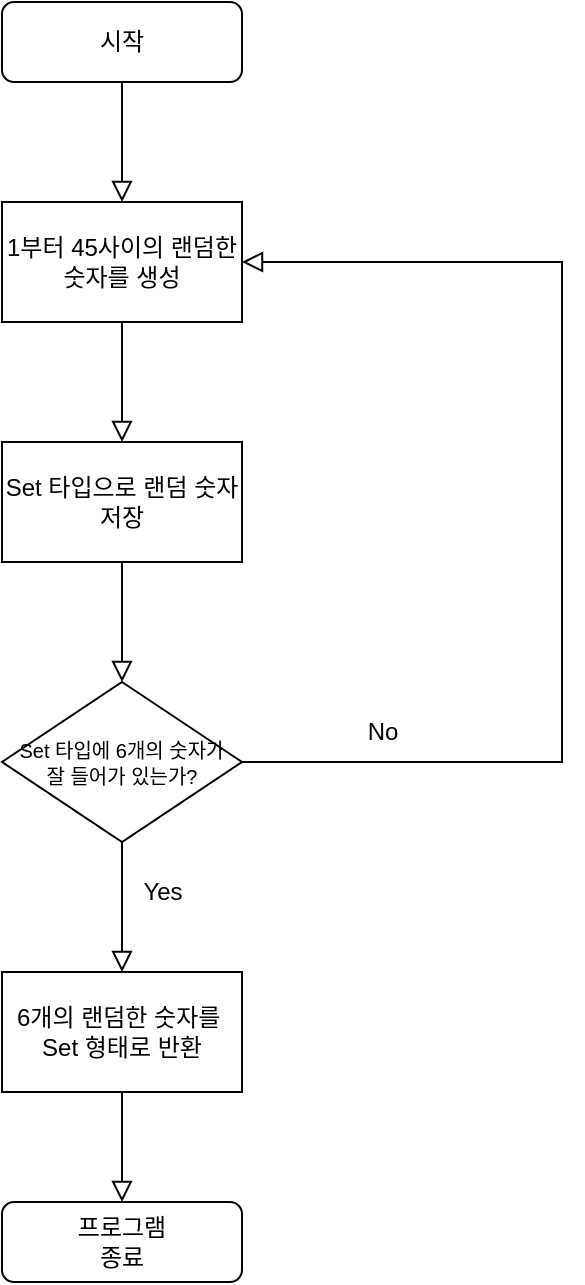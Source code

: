 <mxfile version="24.7.7">
  <diagram id="C5RBs43oDa-KdzZeNtuy" name="Page-1">
    <mxGraphModel dx="1059" dy="736" grid="1" gridSize="10" guides="1" tooltips="1" connect="1" arrows="1" fold="1" page="1" pageScale="1" pageWidth="827" pageHeight="1169" math="0" shadow="0">
      <root>
        <mxCell id="WIyWlLk6GJQsqaUBKTNV-0" />
        <mxCell id="WIyWlLk6GJQsqaUBKTNV-1" parent="WIyWlLk6GJQsqaUBKTNV-0" />
        <mxCell id="WIyWlLk6GJQsqaUBKTNV-2" value="" style="rounded=0;html=1;jettySize=auto;orthogonalLoop=1;fontSize=11;endArrow=block;endFill=0;endSize=8;strokeWidth=1;shadow=0;labelBackgroundColor=none;edgeStyle=orthogonalEdgeStyle;entryX=0.5;entryY=0;entryDx=0;entryDy=0;" parent="WIyWlLk6GJQsqaUBKTNV-1" source="WIyWlLk6GJQsqaUBKTNV-3" target="tW1mFI0PS0ZS_WCujz_0-2" edge="1">
          <mxGeometry relative="1" as="geometry">
            <mxPoint x="220" y="170" as="targetPoint" />
          </mxGeometry>
        </mxCell>
        <mxCell id="WIyWlLk6GJQsqaUBKTNV-3" value="시작" style="rounded=1;whiteSpace=wrap;html=1;fontSize=12;glass=0;strokeWidth=1;shadow=0;" parent="WIyWlLk6GJQsqaUBKTNV-1" vertex="1">
          <mxGeometry x="160" y="100" width="120" height="40" as="geometry" />
        </mxCell>
        <mxCell id="WIyWlLk6GJQsqaUBKTNV-4" value="" style="rounded=0;html=1;jettySize=auto;orthogonalLoop=1;fontSize=11;endArrow=block;endFill=0;endSize=8;strokeWidth=1;shadow=0;labelBackgroundColor=none;edgeStyle=orthogonalEdgeStyle;exitX=0.5;exitY=1;exitDx=0;exitDy=0;entryX=0.5;entryY=0;entryDx=0;entryDy=0;" parent="WIyWlLk6GJQsqaUBKTNV-1" source="tW1mFI0PS0ZS_WCujz_0-2" target="tW1mFI0PS0ZS_WCujz_0-10" edge="1">
          <mxGeometry y="20" relative="1" as="geometry">
            <mxPoint as="offset" />
            <mxPoint x="219.5" y="290" as="sourcePoint" />
            <mxPoint x="219.5" y="330" as="targetPoint" />
          </mxGeometry>
        </mxCell>
        <mxCell id="tW1mFI0PS0ZS_WCujz_0-2" value="1부터 45사이의 랜덤한 숫자를 생성" style="rounded=0;whiteSpace=wrap;html=1;" parent="WIyWlLk6GJQsqaUBKTNV-1" vertex="1">
          <mxGeometry x="160" y="200" width="120" height="60" as="geometry" />
        </mxCell>
        <mxCell id="tW1mFI0PS0ZS_WCujz_0-10" value="Set 타입으로 랜덤 숫자 저장" style="rounded=0;whiteSpace=wrap;html=1;" parent="WIyWlLk6GJQsqaUBKTNV-1" vertex="1">
          <mxGeometry x="160" y="320" width="120" height="60" as="geometry" />
        </mxCell>
        <mxCell id="tW1mFI0PS0ZS_WCujz_0-14" value="" style="endArrow=block;html=1;rounded=0;endSize=8;endFill=0;entryX=1;entryY=0.5;entryDx=0;entryDy=0;exitX=1;exitY=0.5;exitDx=0;exitDy=0;" parent="WIyWlLk6GJQsqaUBKTNV-1" source="8YjiRHweyYYjqBQS6PQx-4" target="tW1mFI0PS0ZS_WCujz_0-2" edge="1">
          <mxGeometry width="50" height="50" relative="1" as="geometry">
            <mxPoint x="440" y="520" as="sourcePoint" />
            <mxPoint x="220" y="160" as="targetPoint" />
            <Array as="points">
              <mxPoint x="440" y="480" />
              <mxPoint x="440" y="230" />
              <mxPoint x="350" y="230" />
            </Array>
          </mxGeometry>
        </mxCell>
        <mxCell id="tW1mFI0PS0ZS_WCujz_0-16" value="No" style="text;html=1;align=center;verticalAlign=middle;resizable=0;points=[];autosize=1;strokeColor=none;fillColor=none;" parent="WIyWlLk6GJQsqaUBKTNV-1" vertex="1">
          <mxGeometry x="330" y="450" width="40" height="30" as="geometry" />
        </mxCell>
        <mxCell id="tW1mFI0PS0ZS_WCujz_0-17" value="6개의 랜덤한 숫자를&amp;nbsp;&lt;div&gt;Set 형태로 반환&lt;/div&gt;" style="rounded=0;whiteSpace=wrap;html=1;" parent="WIyWlLk6GJQsqaUBKTNV-1" vertex="1">
          <mxGeometry x="160" y="585" width="120" height="60" as="geometry" />
        </mxCell>
        <mxCell id="tW1mFI0PS0ZS_WCujz_0-22" value="프로그램&lt;div&gt;종료&lt;/div&gt;" style="rounded=1;whiteSpace=wrap;html=1;fontSize=12;glass=0;strokeWidth=1;shadow=0;" parent="WIyWlLk6GJQsqaUBKTNV-1" vertex="1">
          <mxGeometry x="160" y="700" width="120" height="40" as="geometry" />
        </mxCell>
        <mxCell id="tW1mFI0PS0ZS_WCujz_0-24" value="" style="endArrow=block;html=1;rounded=0;exitX=0.5;exitY=1;exitDx=0;exitDy=0;entryX=0.5;entryY=0;entryDx=0;entryDy=0;edgeStyle=orthogonalEdgeStyle;endFill=0;endSize=8;" parent="WIyWlLk6GJQsqaUBKTNV-1" source="tW1mFI0PS0ZS_WCujz_0-17" target="tW1mFI0PS0ZS_WCujz_0-22" edge="1">
          <mxGeometry width="50" height="50" relative="1" as="geometry">
            <mxPoint x="240" y="650" as="sourcePoint" />
            <mxPoint x="240" y="710" as="targetPoint" />
          </mxGeometry>
        </mxCell>
        <mxCell id="8YjiRHweyYYjqBQS6PQx-1" style="edgeStyle=orthogonalEdgeStyle;rounded=0;orthogonalLoop=1;jettySize=auto;html=1;exitX=0.5;exitY=1;exitDx=0;exitDy=0;" edge="1" parent="WIyWlLk6GJQsqaUBKTNV-1">
          <mxGeometry relative="1" as="geometry">
            <mxPoint x="220" y="530" as="sourcePoint" />
            <mxPoint x="220" y="530" as="targetPoint" />
          </mxGeometry>
        </mxCell>
        <mxCell id="8YjiRHweyYYjqBQS6PQx-4" value="&lt;font style=&quot;font-size: 10px;&quot;&gt;Set 타입에 6개의 숫자가&lt;/font&gt;&lt;div style=&quot;font-size: 10px;&quot;&gt;&lt;font style=&quot;font-size: 10px;&quot;&gt;잘 들어가 있는가?&lt;/font&gt;&lt;/div&gt;" style="rhombus;whiteSpace=wrap;html=1;" vertex="1" parent="WIyWlLk6GJQsqaUBKTNV-1">
          <mxGeometry x="160" y="440" width="120" height="80" as="geometry" />
        </mxCell>
        <mxCell id="8YjiRHweyYYjqBQS6PQx-5" value="" style="rounded=0;html=1;jettySize=auto;orthogonalLoop=1;fontSize=11;endArrow=block;endFill=0;endSize=8;strokeWidth=1;shadow=0;labelBackgroundColor=none;edgeStyle=orthogonalEdgeStyle;exitX=0.5;exitY=1;exitDx=0;exitDy=0;entryX=0.5;entryY=0;entryDx=0;entryDy=0;" edge="1" parent="WIyWlLk6GJQsqaUBKTNV-1" source="tW1mFI0PS0ZS_WCujz_0-10" target="8YjiRHweyYYjqBQS6PQx-4">
          <mxGeometry y="20" relative="1" as="geometry">
            <mxPoint as="offset" />
            <mxPoint x="340" y="390" as="sourcePoint" />
            <mxPoint x="340" y="450" as="targetPoint" />
          </mxGeometry>
        </mxCell>
        <mxCell id="8YjiRHweyYYjqBQS6PQx-6" value="" style="rounded=0;html=1;jettySize=auto;orthogonalLoop=1;fontSize=11;endArrow=block;endFill=0;endSize=8;strokeWidth=1;shadow=0;labelBackgroundColor=none;edgeStyle=orthogonalEdgeStyle;exitX=0.5;exitY=1;exitDx=0;exitDy=0;entryX=0.5;entryY=0;entryDx=0;entryDy=0;" edge="1" parent="WIyWlLk6GJQsqaUBKTNV-1" source="8YjiRHweyYYjqBQS6PQx-4" target="tW1mFI0PS0ZS_WCujz_0-17">
          <mxGeometry y="20" relative="1" as="geometry">
            <mxPoint as="offset" />
            <mxPoint x="220" y="550" as="sourcePoint" />
            <mxPoint x="220" y="610" as="targetPoint" />
            <Array as="points" />
          </mxGeometry>
        </mxCell>
        <mxCell id="8YjiRHweyYYjqBQS6PQx-7" value="Yes" style="text;html=1;align=center;verticalAlign=middle;resizable=0;points=[];autosize=1;strokeColor=none;fillColor=none;" vertex="1" parent="WIyWlLk6GJQsqaUBKTNV-1">
          <mxGeometry x="220" y="530" width="40" height="30" as="geometry" />
        </mxCell>
      </root>
    </mxGraphModel>
  </diagram>
</mxfile>
